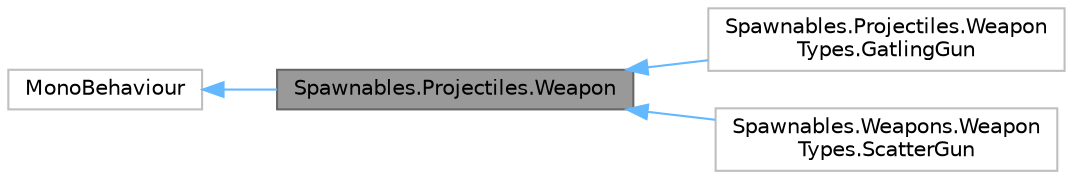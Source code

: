 digraph "Spawnables.Projectiles.Weapon"
{
 // LATEX_PDF_SIZE
  bgcolor="transparent";
  edge [fontname=Helvetica,fontsize=10,labelfontname=Helvetica,labelfontsize=10];
  node [fontname=Helvetica,fontsize=10,shape=box,height=0.2,width=0.4];
  rankdir="LR";
  Node1 [id="Node000001",label="Spawnables.Projectiles.Weapon",height=0.2,width=0.4,color="gray40", fillcolor="grey60", style="filled", fontcolor="black",tooltip=" "];
  Node2 -> Node1 [id="edge7_Node000001_Node000002",dir="back",color="steelblue1",style="solid",tooltip=" "];
  Node2 [id="Node000002",label="MonoBehaviour",height=0.2,width=0.4,color="grey75", fillcolor="white", style="filled",tooltip=" "];
  Node1 -> Node3 [id="edge8_Node000001_Node000003",dir="back",color="steelblue1",style="solid",tooltip=" "];
  Node3 [id="Node000003",label="Spawnables.Projectiles.Weapon\lTypes.GatlingGun",height=0.2,width=0.4,color="grey75", fillcolor="white", style="filled",URL="$class_spawnables_1_1_projectiles_1_1_weapon_types_1_1_gatling_gun.html",tooltip=" "];
  Node1 -> Node4 [id="edge9_Node000001_Node000004",dir="back",color="steelblue1",style="solid",tooltip=" "];
  Node4 [id="Node000004",label="Spawnables.Weapons.Weapon\lTypes.ScatterGun",height=0.2,width=0.4,color="grey75", fillcolor="white", style="filled",URL="$class_spawnables_1_1_weapons_1_1_weapon_types_1_1_scatter_gun.html",tooltip=" "];
}
